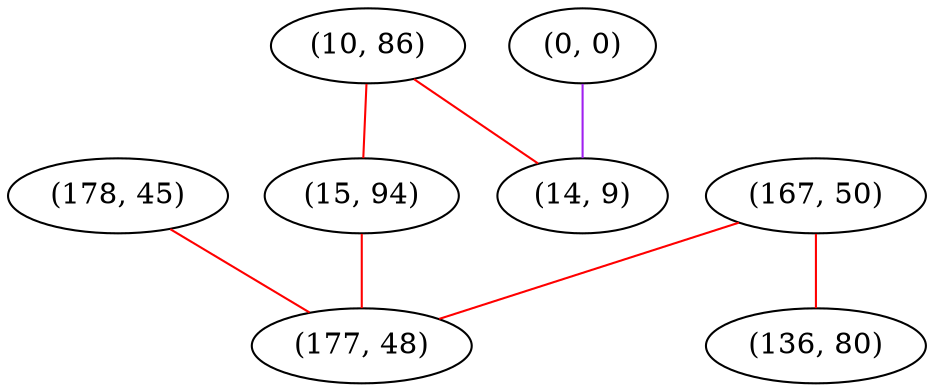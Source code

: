 graph "" {
"(178, 45)";
"(10, 86)";
"(15, 94)";
"(167, 50)";
"(0, 0)";
"(177, 48)";
"(136, 80)";
"(14, 9)";
"(178, 45)" -- "(177, 48)"  [color=red, key=0, weight=1];
"(10, 86)" -- "(14, 9)"  [color=red, key=0, weight=1];
"(10, 86)" -- "(15, 94)"  [color=red, key=0, weight=1];
"(15, 94)" -- "(177, 48)"  [color=red, key=0, weight=1];
"(167, 50)" -- "(177, 48)"  [color=red, key=0, weight=1];
"(167, 50)" -- "(136, 80)"  [color=red, key=0, weight=1];
"(0, 0)" -- "(14, 9)"  [color=purple, key=0, weight=4];
}
